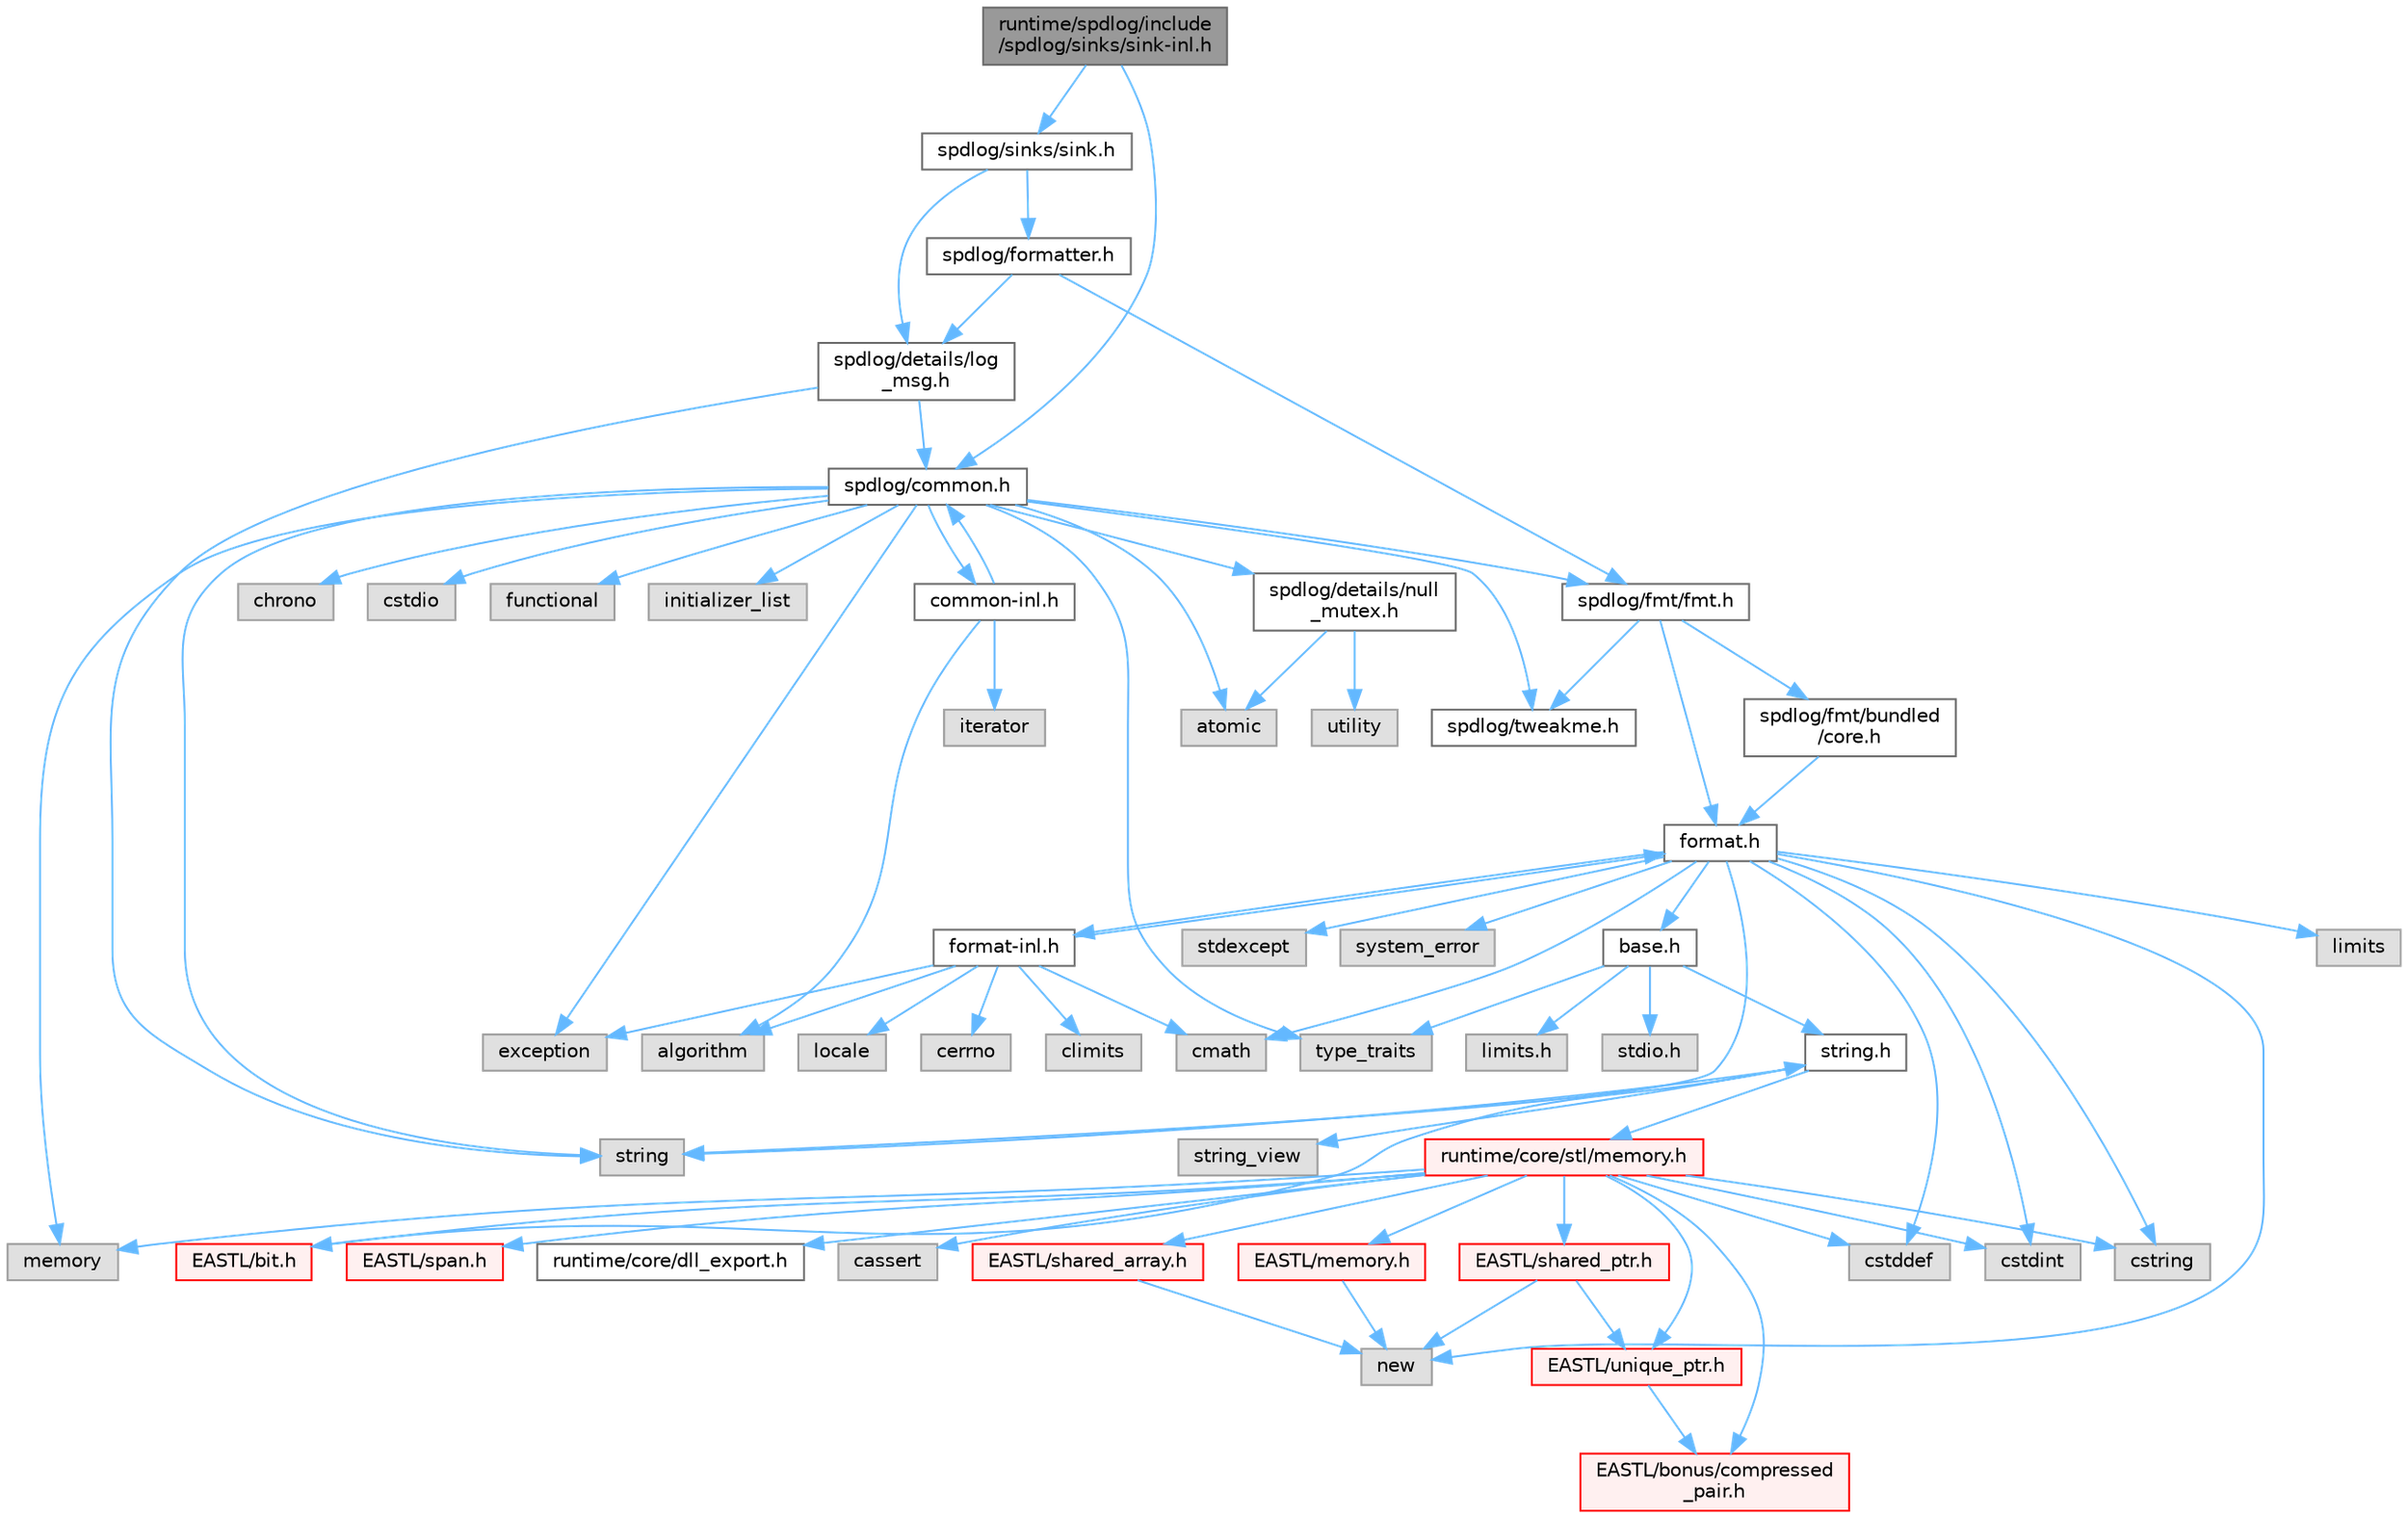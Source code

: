 digraph "runtime/spdlog/include/spdlog/sinks/sink-inl.h"
{
 // LATEX_PDF_SIZE
  bgcolor="transparent";
  edge [fontname=Helvetica,fontsize=10,labelfontname=Helvetica,labelfontsize=10];
  node [fontname=Helvetica,fontsize=10,shape=box,height=0.2,width=0.4];
  Node1 [id="Node000001",label="runtime/spdlog/include\l/spdlog/sinks/sink-inl.h",height=0.2,width=0.4,color="gray40", fillcolor="grey60", style="filled", fontcolor="black",tooltip=" "];
  Node1 -> Node2 [id="edge75_Node000001_Node000002",color="steelblue1",style="solid",tooltip=" "];
  Node2 [id="Node000002",label="spdlog/sinks/sink.h",height=0.2,width=0.4,color="grey40", fillcolor="white", style="filled",URL="$sink_8h.html",tooltip=" "];
  Node2 -> Node3 [id="edge76_Node000002_Node000003",color="steelblue1",style="solid",tooltip=" "];
  Node3 [id="Node000003",label="spdlog/details/log\l_msg.h",height=0.2,width=0.4,color="grey40", fillcolor="white", style="filled",URL="$log__msg_8h.html",tooltip=" "];
  Node3 -> Node4 [id="edge77_Node000003_Node000004",color="steelblue1",style="solid",tooltip=" "];
  Node4 [id="Node000004",label="spdlog/common.h",height=0.2,width=0.4,color="grey40", fillcolor="white", style="filled",URL="$common_8h.html",tooltip=" "];
  Node4 -> Node5 [id="edge78_Node000004_Node000005",color="steelblue1",style="solid",tooltip=" "];
  Node5 [id="Node000005",label="spdlog/details/null\l_mutex.h",height=0.2,width=0.4,color="grey40", fillcolor="white", style="filled",URL="$null__mutex_8h.html",tooltip=" "];
  Node5 -> Node6 [id="edge79_Node000005_Node000006",color="steelblue1",style="solid",tooltip=" "];
  Node6 [id="Node000006",label="atomic",height=0.2,width=0.4,color="grey60", fillcolor="#E0E0E0", style="filled",tooltip=" "];
  Node5 -> Node7 [id="edge80_Node000005_Node000007",color="steelblue1",style="solid",tooltip=" "];
  Node7 [id="Node000007",label="utility",height=0.2,width=0.4,color="grey60", fillcolor="#E0E0E0", style="filled",tooltip=" "];
  Node4 -> Node8 [id="edge81_Node000004_Node000008",color="steelblue1",style="solid",tooltip=" "];
  Node8 [id="Node000008",label="spdlog/tweakme.h",height=0.2,width=0.4,color="grey40", fillcolor="white", style="filled",URL="$tweakme_8h.html",tooltip=" "];
  Node4 -> Node6 [id="edge82_Node000004_Node000006",color="steelblue1",style="solid",tooltip=" "];
  Node4 -> Node9 [id="edge83_Node000004_Node000009",color="steelblue1",style="solid",tooltip=" "];
  Node9 [id="Node000009",label="chrono",height=0.2,width=0.4,color="grey60", fillcolor="#E0E0E0", style="filled",tooltip=" "];
  Node4 -> Node10 [id="edge84_Node000004_Node000010",color="steelblue1",style="solid",tooltip=" "];
  Node10 [id="Node000010",label="cstdio",height=0.2,width=0.4,color="grey60", fillcolor="#E0E0E0", style="filled",tooltip=" "];
  Node4 -> Node11 [id="edge85_Node000004_Node000011",color="steelblue1",style="solid",tooltip=" "];
  Node11 [id="Node000011",label="exception",height=0.2,width=0.4,color="grey60", fillcolor="#E0E0E0", style="filled",tooltip=" "];
  Node4 -> Node12 [id="edge86_Node000004_Node000012",color="steelblue1",style="solid",tooltip=" "];
  Node12 [id="Node000012",label="functional",height=0.2,width=0.4,color="grey60", fillcolor="#E0E0E0", style="filled",tooltip=" "];
  Node4 -> Node13 [id="edge87_Node000004_Node000013",color="steelblue1",style="solid",tooltip=" "];
  Node13 [id="Node000013",label="initializer_list",height=0.2,width=0.4,color="grey60", fillcolor="#E0E0E0", style="filled",tooltip=" "];
  Node4 -> Node14 [id="edge88_Node000004_Node000014",color="steelblue1",style="solid",tooltip=" "];
  Node14 [id="Node000014",label="memory",height=0.2,width=0.4,color="grey60", fillcolor="#E0E0E0", style="filled",tooltip=" "];
  Node4 -> Node15 [id="edge89_Node000004_Node000015",color="steelblue1",style="solid",tooltip=" "];
  Node15 [id="Node000015",label="string",height=0.2,width=0.4,color="grey60", fillcolor="#E0E0E0", style="filled",tooltip=" "];
  Node4 -> Node16 [id="edge90_Node000004_Node000016",color="steelblue1",style="solid",tooltip=" "];
  Node16 [id="Node000016",label="type_traits",height=0.2,width=0.4,color="grey60", fillcolor="#E0E0E0", style="filled",tooltip=" "];
  Node4 -> Node17 [id="edge91_Node000004_Node000017",color="steelblue1",style="solid",tooltip=" "];
  Node17 [id="Node000017",label="spdlog/fmt/fmt.h",height=0.2,width=0.4,color="grey40", fillcolor="white", style="filled",URL="$fmt_8h.html",tooltip=" "];
  Node17 -> Node8 [id="edge92_Node000017_Node000008",color="steelblue1",style="solid",tooltip=" "];
  Node17 -> Node18 [id="edge93_Node000017_Node000018",color="steelblue1",style="solid",tooltip=" "];
  Node18 [id="Node000018",label="spdlog/fmt/bundled\l/core.h",height=0.2,width=0.4,color="grey40", fillcolor="white", style="filled",URL="$core_8h.html",tooltip=" "];
  Node18 -> Node19 [id="edge94_Node000018_Node000019",color="steelblue1",style="solid",tooltip=" "];
  Node19 [id="Node000019",label="format.h",height=0.2,width=0.4,color="grey40", fillcolor="white", style="filled",URL="$spdlog_2include_2spdlog_2fmt_2bundled_2format_8h.html",tooltip=" "];
  Node19 -> Node20 [id="edge95_Node000019_Node000020",color="steelblue1",style="solid",tooltip=" "];
  Node20 [id="Node000020",label="base.h",height=0.2,width=0.4,color="grey40", fillcolor="white", style="filled",URL="$base_8h.html",tooltip=" "];
  Node20 -> Node21 [id="edge96_Node000020_Node000021",color="steelblue1",style="solid",tooltip=" "];
  Node21 [id="Node000021",label="limits.h",height=0.2,width=0.4,color="grey60", fillcolor="#E0E0E0", style="filled",tooltip=" "];
  Node20 -> Node22 [id="edge97_Node000020_Node000022",color="steelblue1",style="solid",tooltip=" "];
  Node22 [id="Node000022",label="stdio.h",height=0.2,width=0.4,color="grey60", fillcolor="#E0E0E0", style="filled",tooltip=" "];
  Node20 -> Node23 [id="edge98_Node000020_Node000023",color="steelblue1",style="solid",tooltip=" "];
  Node23 [id="Node000023",label="string.h",height=0.2,width=0.4,color="grey40", fillcolor="white", style="filled",URL="$string_8h.html",tooltip=" "];
  Node23 -> Node15 [id="edge99_Node000023_Node000015",color="steelblue1",style="solid",tooltip=" "];
  Node23 -> Node24 [id="edge100_Node000023_Node000024",color="steelblue1",style="solid",tooltip=" "];
  Node24 [id="Node000024",label="string_view",height=0.2,width=0.4,color="grey60", fillcolor="#E0E0E0", style="filled",tooltip=" "];
  Node23 -> Node25 [id="edge101_Node000023_Node000025",color="steelblue1",style="solid",tooltip=" "];
  Node25 [id="Node000025",label="runtime/core/stl/memory.h",height=0.2,width=0.4,color="red", fillcolor="#FFF0F0", style="filled",URL="$core_2stl_2memory_8h.html",tooltip=" "];
  Node25 -> Node26 [id="edge102_Node000025_Node000026",color="steelblue1",style="solid",tooltip=" "];
  Node26 [id="Node000026",label="cstddef",height=0.2,width=0.4,color="grey60", fillcolor="#E0E0E0", style="filled",tooltip=" "];
  Node25 -> Node27 [id="edge103_Node000025_Node000027",color="steelblue1",style="solid",tooltip=" "];
  Node27 [id="Node000027",label="cstdint",height=0.2,width=0.4,color="grey60", fillcolor="#E0E0E0", style="filled",tooltip=" "];
  Node25 -> Node28 [id="edge104_Node000025_Node000028",color="steelblue1",style="solid",tooltip=" "];
  Node28 [id="Node000028",label="cassert",height=0.2,width=0.4,color="grey60", fillcolor="#E0E0E0", style="filled",tooltip=" "];
  Node25 -> Node14 [id="edge105_Node000025_Node000014",color="steelblue1",style="solid",tooltip=" "];
  Node25 -> Node29 [id="edge106_Node000025_Node000029",color="steelblue1",style="solid",tooltip=" "];
  Node29 [id="Node000029",label="cstring",height=0.2,width=0.4,color="grey60", fillcolor="#E0E0E0", style="filled",tooltip=" "];
  Node25 -> Node30 [id="edge107_Node000025_Node000030",color="steelblue1",style="solid",tooltip=" "];
  Node30 [id="Node000030",label="EASTL/bit.h",height=0.2,width=0.4,color="red", fillcolor="#FFF0F0", style="filled",URL="$bit_8h.html",tooltip=" "];
  Node30 -> Node23 [id="edge108_Node000030_Node000023",color="steelblue1",style="solid",tooltip=" "];
  Node25 -> Node50 [id="edge109_Node000025_Node000050",color="steelblue1",style="solid",tooltip=" "];
  Node50 [id="Node000050",label="EASTL/memory.h",height=0.2,width=0.4,color="red", fillcolor="#FFF0F0", style="filled",URL="$_e_a_s_t_l_2include_2_e_a_s_t_l_2memory_8h.html",tooltip=" "];
  Node50 -> Node65 [id="edge110_Node000050_Node000065",color="steelblue1",style="solid",tooltip=" "];
  Node65 [id="Node000065",label="new",height=0.2,width=0.4,color="grey60", fillcolor="#E0E0E0", style="filled",tooltip=" "];
  Node25 -> Node77 [id="edge111_Node000025_Node000077",color="steelblue1",style="solid",tooltip=" "];
  Node77 [id="Node000077",label="EASTL/shared_array.h",height=0.2,width=0.4,color="red", fillcolor="#FFF0F0", style="filled",URL="$shared__array_8h.html",tooltip=" "];
  Node77 -> Node65 [id="edge112_Node000077_Node000065",color="steelblue1",style="solid",tooltip=" "];
  Node25 -> Node79 [id="edge113_Node000025_Node000079",color="steelblue1",style="solid",tooltip=" "];
  Node79 [id="Node000079",label="EASTL/unique_ptr.h",height=0.2,width=0.4,color="red", fillcolor="#FFF0F0", style="filled",URL="$unique__ptr_8h.html",tooltip=" "];
  Node79 -> Node80 [id="edge114_Node000079_Node000080",color="steelblue1",style="solid",tooltip=" "];
  Node80 [id="Node000080",label="EASTL/bonus/compressed\l_pair.h",height=0.2,width=0.4,color="red", fillcolor="#FFF0F0", style="filled",URL="$compressed__pair_8h.html",tooltip=" "];
  Node25 -> Node82 [id="edge115_Node000025_Node000082",color="steelblue1",style="solid",tooltip=" "];
  Node82 [id="Node000082",label="EASTL/shared_ptr.h",height=0.2,width=0.4,color="red", fillcolor="#FFF0F0", style="filled",URL="$shared__ptr_8h.html",tooltip=" "];
  Node82 -> Node79 [id="edge116_Node000082_Node000079",color="steelblue1",style="solid",tooltip=" "];
  Node82 -> Node65 [id="edge117_Node000082_Node000065",color="steelblue1",style="solid",tooltip=" "];
  Node25 -> Node162 [id="edge118_Node000025_Node000162",color="steelblue1",style="solid",tooltip=" "];
  Node162 [id="Node000162",label="EASTL/span.h",height=0.2,width=0.4,color="red", fillcolor="#FFF0F0", style="filled",URL="$span_8h.html",tooltip=" "];
  Node25 -> Node80 [id="edge119_Node000025_Node000080",color="steelblue1",style="solid",tooltip=" "];
  Node25 -> Node165 [id="edge120_Node000025_Node000165",color="steelblue1",style="solid",tooltip=" "];
  Node165 [id="Node000165",label="runtime/core/dll_export.h",height=0.2,width=0.4,color="grey40", fillcolor="white", style="filled",URL="$dll__export_8h.html",tooltip=" "];
  Node20 -> Node16 [id="edge121_Node000020_Node000016",color="steelblue1",style="solid",tooltip=" "];
  Node19 -> Node167 [id="edge122_Node000019_Node000167",color="steelblue1",style="solid",tooltip=" "];
  Node167 [id="Node000167",label="cmath",height=0.2,width=0.4,color="grey60", fillcolor="#E0E0E0", style="filled",tooltip=" "];
  Node19 -> Node26 [id="edge123_Node000019_Node000026",color="steelblue1",style="solid",tooltip=" "];
  Node19 -> Node27 [id="edge124_Node000019_Node000027",color="steelblue1",style="solid",tooltip=" "];
  Node19 -> Node29 [id="edge125_Node000019_Node000029",color="steelblue1",style="solid",tooltip=" "];
  Node19 -> Node168 [id="edge126_Node000019_Node000168",color="steelblue1",style="solid",tooltip=" "];
  Node168 [id="Node000168",label="limits",height=0.2,width=0.4,color="grey60", fillcolor="#E0E0E0", style="filled",tooltip=" "];
  Node19 -> Node65 [id="edge127_Node000019_Node000065",color="steelblue1",style="solid",tooltip=" "];
  Node19 -> Node169 [id="edge128_Node000019_Node000169",color="steelblue1",style="solid",tooltip=" "];
  Node169 [id="Node000169",label="stdexcept",height=0.2,width=0.4,color="grey60", fillcolor="#E0E0E0", style="filled",tooltip=" "];
  Node19 -> Node15 [id="edge129_Node000019_Node000015",color="steelblue1",style="solid",tooltip=" "];
  Node19 -> Node170 [id="edge130_Node000019_Node000170",color="steelblue1",style="solid",tooltip=" "];
  Node170 [id="Node000170",label="system_error",height=0.2,width=0.4,color="grey60", fillcolor="#E0E0E0", style="filled",tooltip=" "];
  Node19 -> Node171 [id="edge131_Node000019_Node000171",color="steelblue1",style="solid",tooltip=" "];
  Node171 [id="Node000171",label="format-inl.h",height=0.2,width=0.4,color="grey40", fillcolor="white", style="filled",URL="$format-inl_8h.html",tooltip=" "];
  Node171 -> Node172 [id="edge132_Node000171_Node000172",color="steelblue1",style="solid",tooltip=" "];
  Node172 [id="Node000172",label="algorithm",height=0.2,width=0.4,color="grey60", fillcolor="#E0E0E0", style="filled",tooltip=" "];
  Node171 -> Node173 [id="edge133_Node000171_Node000173",color="steelblue1",style="solid",tooltip=" "];
  Node173 [id="Node000173",label="cerrno",height=0.2,width=0.4,color="grey60", fillcolor="#E0E0E0", style="filled",tooltip=" "];
  Node171 -> Node174 [id="edge134_Node000171_Node000174",color="steelblue1",style="solid",tooltip=" "];
  Node174 [id="Node000174",label="climits",height=0.2,width=0.4,color="grey60", fillcolor="#E0E0E0", style="filled",tooltip=" "];
  Node171 -> Node167 [id="edge135_Node000171_Node000167",color="steelblue1",style="solid",tooltip=" "];
  Node171 -> Node11 [id="edge136_Node000171_Node000011",color="steelblue1",style="solid",tooltip=" "];
  Node171 -> Node19 [id="edge137_Node000171_Node000019",color="steelblue1",style="solid",tooltip=" "];
  Node171 -> Node175 [id="edge138_Node000171_Node000175",color="steelblue1",style="solid",tooltip=" "];
  Node175 [id="Node000175",label="locale",height=0.2,width=0.4,color="grey60", fillcolor="#E0E0E0", style="filled",tooltip=" "];
  Node17 -> Node19 [id="edge139_Node000017_Node000019",color="steelblue1",style="solid",tooltip=" "];
  Node4 -> Node176 [id="edge140_Node000004_Node000176",color="steelblue1",style="solid",tooltip=" "];
  Node176 [id="Node000176",label="common-inl.h",height=0.2,width=0.4,color="grey40", fillcolor="white", style="filled",URL="$common-inl_8h.html",tooltip=" "];
  Node176 -> Node4 [id="edge141_Node000176_Node000004",color="steelblue1",style="solid",tooltip=" "];
  Node176 -> Node172 [id="edge142_Node000176_Node000172",color="steelblue1",style="solid",tooltip=" "];
  Node176 -> Node177 [id="edge143_Node000176_Node000177",color="steelblue1",style="solid",tooltip=" "];
  Node177 [id="Node000177",label="iterator",height=0.2,width=0.4,color="grey60", fillcolor="#E0E0E0", style="filled",tooltip=" "];
  Node3 -> Node15 [id="edge144_Node000003_Node000015",color="steelblue1",style="solid",tooltip=" "];
  Node2 -> Node178 [id="edge145_Node000002_Node000178",color="steelblue1",style="solid",tooltip=" "];
  Node178 [id="Node000178",label="spdlog/formatter.h",height=0.2,width=0.4,color="grey40", fillcolor="white", style="filled",URL="$formatter_8h.html",tooltip=" "];
  Node178 -> Node3 [id="edge146_Node000178_Node000003",color="steelblue1",style="solid",tooltip=" "];
  Node178 -> Node17 [id="edge147_Node000178_Node000017",color="steelblue1",style="solid",tooltip=" "];
  Node1 -> Node4 [id="edge148_Node000001_Node000004",color="steelblue1",style="solid",tooltip=" "];
}
